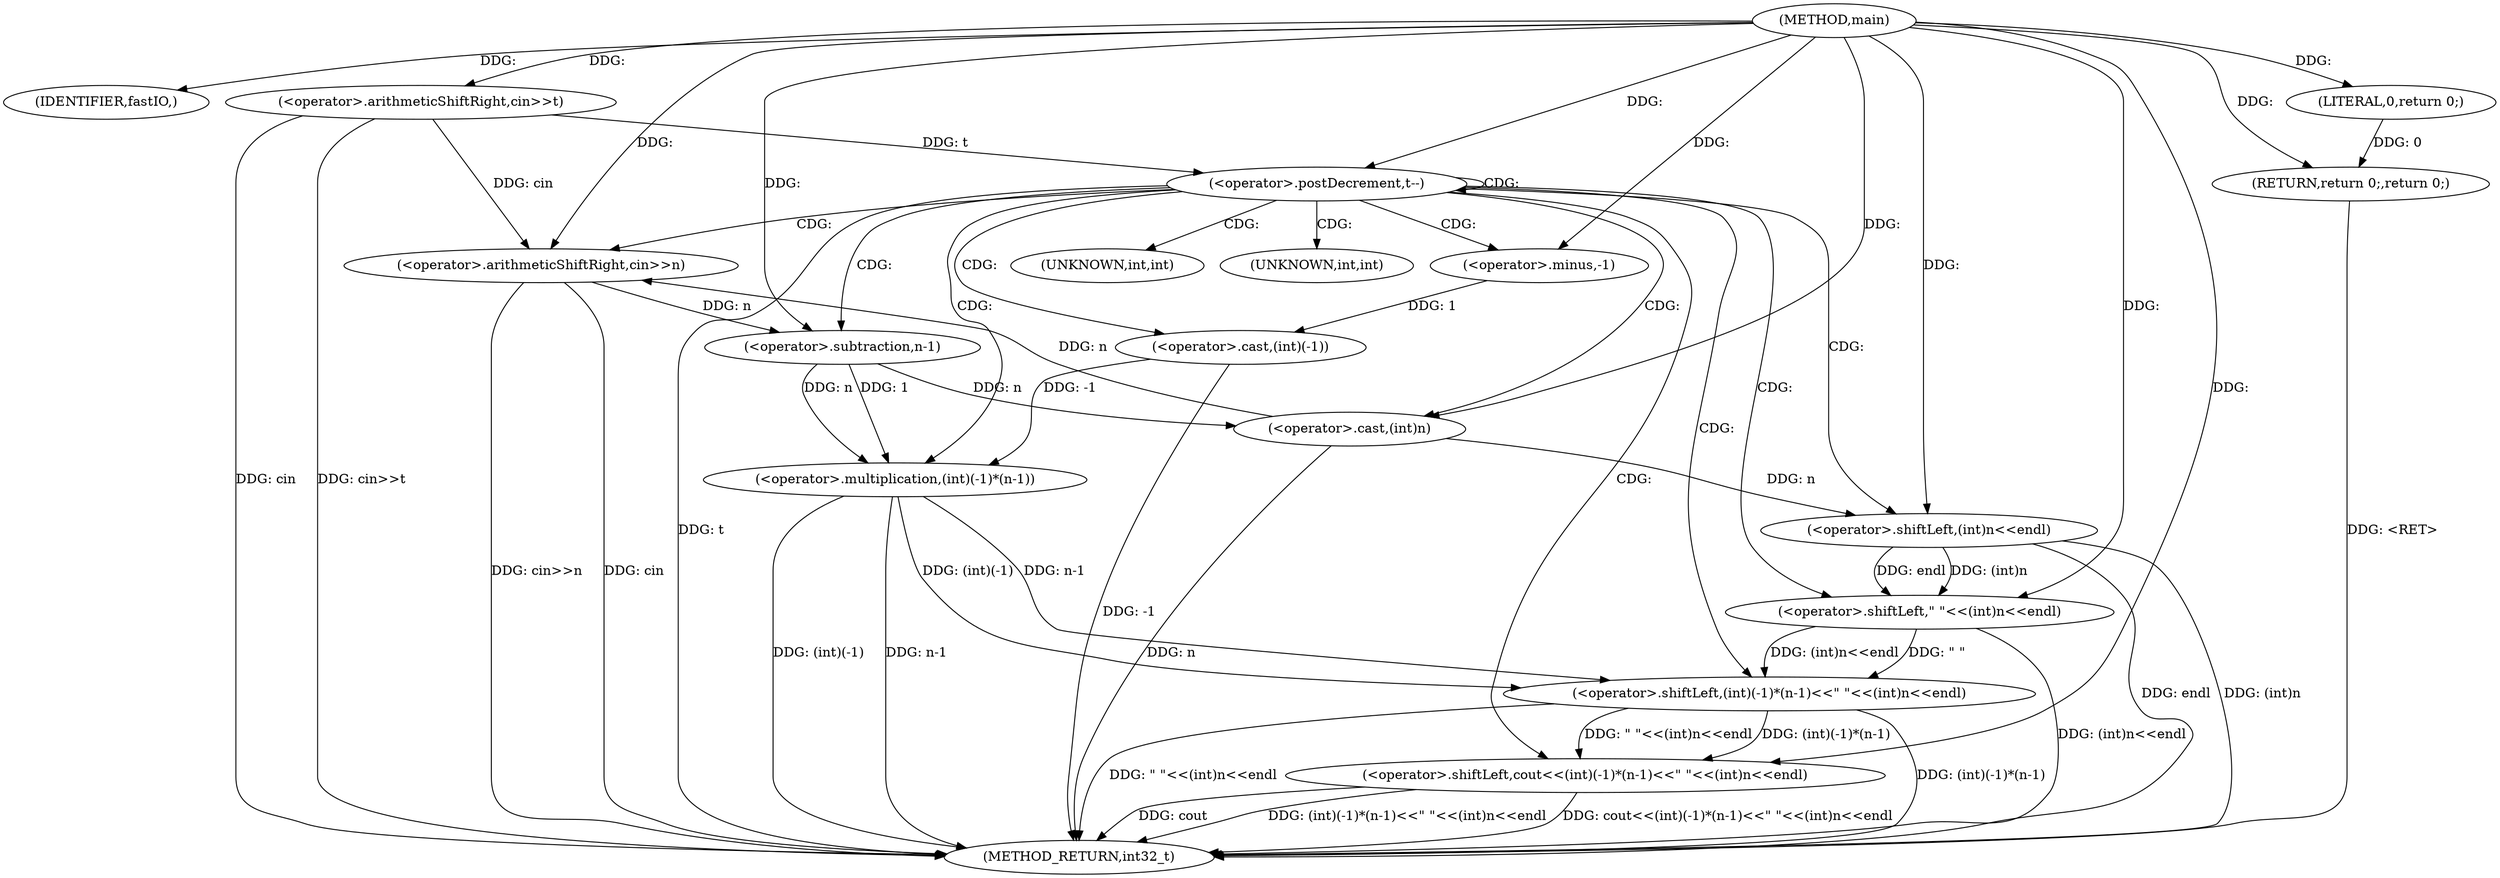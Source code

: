 digraph "main" {  
"1000113" [label = "(METHOD,main)" ]
"1000148" [label = "(METHOD_RETURN,int32_t)" ]
"1000115" [label = "(IDENTIFIER,fastIO,)" ]
"1000117" [label = "(<operator>.arithmeticShiftRight,cin>>t)" ]
"1000146" [label = "(RETURN,return 0;,return 0;)" ]
"1000121" [label = "(<operator>.postDecrement,t--)" ]
"1000147" [label = "(LITERAL,0,return 0;)" ]
"1000125" [label = "(<operator>.arithmeticShiftRight,cin>>n)" ]
"1000128" [label = "(<operator>.shiftLeft,cout<<(int)(-1)*(n-1)<<\" \"<<(int)n<<endl)" ]
"1000130" [label = "(<operator>.shiftLeft,(int)(-1)*(n-1)<<\" \"<<(int)n<<endl)" ]
"1000131" [label = "(<operator>.multiplication,(int)(-1)*(n-1))" ]
"1000139" [label = "(<operator>.shiftLeft,\" \"<<(int)n<<endl)" ]
"1000132" [label = "(<operator>.cast,(int)(-1))" ]
"1000136" [label = "(<operator>.subtraction,n-1)" ]
"1000141" [label = "(<operator>.shiftLeft,(int)n<<endl)" ]
"1000134" [label = "(<operator>.minus,-1)" ]
"1000142" [label = "(<operator>.cast,(int)n)" ]
"1000133" [label = "(UNKNOWN,int,int)" ]
"1000143" [label = "(UNKNOWN,int,int)" ]
  "1000146" -> "1000148"  [ label = "DDG: <RET>"] 
  "1000117" -> "1000148"  [ label = "DDG: cin"] 
  "1000117" -> "1000148"  [ label = "DDG: cin>>t"] 
  "1000121" -> "1000148"  [ label = "DDG: t"] 
  "1000125" -> "1000148"  [ label = "DDG: cin"] 
  "1000125" -> "1000148"  [ label = "DDG: cin>>n"] 
  "1000132" -> "1000148"  [ label = "DDG: -1"] 
  "1000131" -> "1000148"  [ label = "DDG: (int)(-1)"] 
  "1000131" -> "1000148"  [ label = "DDG: n-1"] 
  "1000130" -> "1000148"  [ label = "DDG: (int)(-1)*(n-1)"] 
  "1000142" -> "1000148"  [ label = "DDG: n"] 
  "1000141" -> "1000148"  [ label = "DDG: (int)n"] 
  "1000139" -> "1000148"  [ label = "DDG: (int)n<<endl"] 
  "1000130" -> "1000148"  [ label = "DDG: \" \"<<(int)n<<endl"] 
  "1000128" -> "1000148"  [ label = "DDG: (int)(-1)*(n-1)<<\" \"<<(int)n<<endl"] 
  "1000128" -> "1000148"  [ label = "DDG: cout<<(int)(-1)*(n-1)<<\" \"<<(int)n<<endl"] 
  "1000128" -> "1000148"  [ label = "DDG: cout"] 
  "1000141" -> "1000148"  [ label = "DDG: endl"] 
  "1000113" -> "1000115"  [ label = "DDG: "] 
  "1000147" -> "1000146"  [ label = "DDG: 0"] 
  "1000113" -> "1000146"  [ label = "DDG: "] 
  "1000113" -> "1000117"  [ label = "DDG: "] 
  "1000113" -> "1000147"  [ label = "DDG: "] 
  "1000117" -> "1000121"  [ label = "DDG: t"] 
  "1000113" -> "1000121"  [ label = "DDG: "] 
  "1000117" -> "1000125"  [ label = "DDG: cin"] 
  "1000113" -> "1000125"  [ label = "DDG: "] 
  "1000142" -> "1000125"  [ label = "DDG: n"] 
  "1000113" -> "1000128"  [ label = "DDG: "] 
  "1000130" -> "1000128"  [ label = "DDG: \" \"<<(int)n<<endl"] 
  "1000130" -> "1000128"  [ label = "DDG: (int)(-1)*(n-1)"] 
  "1000131" -> "1000130"  [ label = "DDG: (int)(-1)"] 
  "1000131" -> "1000130"  [ label = "DDG: n-1"] 
  "1000139" -> "1000130"  [ label = "DDG: (int)n<<endl"] 
  "1000139" -> "1000130"  [ label = "DDG: \" \""] 
  "1000132" -> "1000131"  [ label = "DDG: -1"] 
  "1000136" -> "1000131"  [ label = "DDG: n"] 
  "1000136" -> "1000131"  [ label = "DDG: 1"] 
  "1000113" -> "1000139"  [ label = "DDG: "] 
  "1000141" -> "1000139"  [ label = "DDG: (int)n"] 
  "1000141" -> "1000139"  [ label = "DDG: endl"] 
  "1000134" -> "1000132"  [ label = "DDG: 1"] 
  "1000125" -> "1000136"  [ label = "DDG: n"] 
  "1000113" -> "1000136"  [ label = "DDG: "] 
  "1000142" -> "1000141"  [ label = "DDG: n"] 
  "1000113" -> "1000141"  [ label = "DDG: "] 
  "1000113" -> "1000134"  [ label = "DDG: "] 
  "1000136" -> "1000142"  [ label = "DDG: n"] 
  "1000113" -> "1000142"  [ label = "DDG: "] 
  "1000121" -> "1000132"  [ label = "CDG: "] 
  "1000121" -> "1000142"  [ label = "CDG: "] 
  "1000121" -> "1000128"  [ label = "CDG: "] 
  "1000121" -> "1000121"  [ label = "CDG: "] 
  "1000121" -> "1000141"  [ label = "CDG: "] 
  "1000121" -> "1000125"  [ label = "CDG: "] 
  "1000121" -> "1000130"  [ label = "CDG: "] 
  "1000121" -> "1000139"  [ label = "CDG: "] 
  "1000121" -> "1000131"  [ label = "CDG: "] 
  "1000121" -> "1000133"  [ label = "CDG: "] 
  "1000121" -> "1000143"  [ label = "CDG: "] 
  "1000121" -> "1000136"  [ label = "CDG: "] 
  "1000121" -> "1000134"  [ label = "CDG: "] 
}

